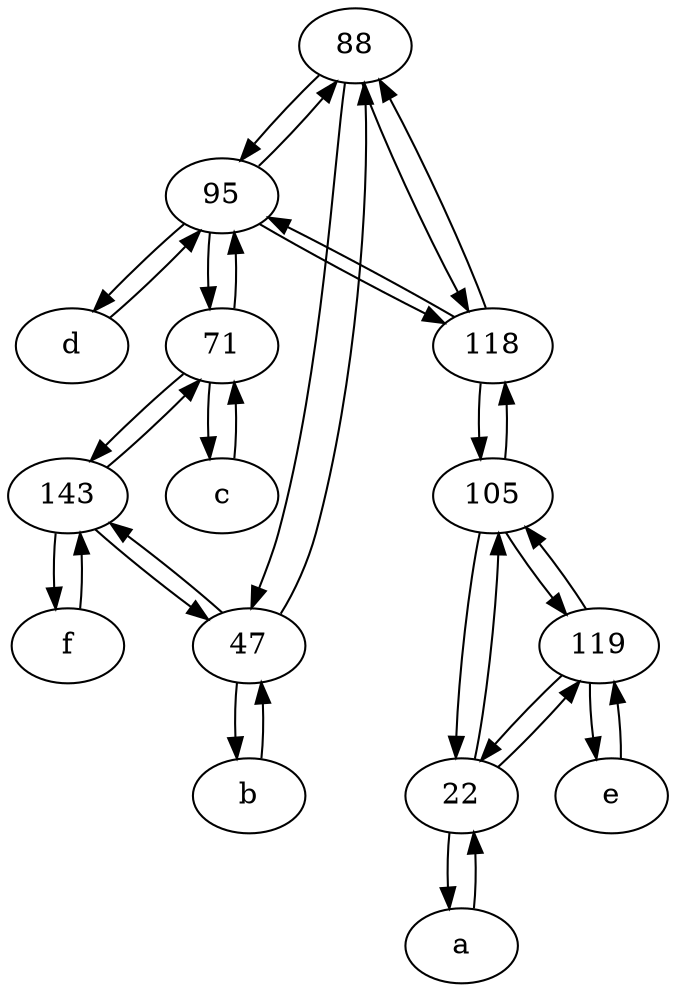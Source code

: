 digraph  {
	88;
	119;
	22;
	b [pos="50,20!"];
	d [pos="20,30!"];
	95;
	a [pos="40,10!"];
	105;
	47;
	71;
	c [pos="20,10!"];
	e [pos="30,50!"];
	f [pos="15,45!"];
	143;
	118;
	a -> 22;
	95 -> d;
	71 -> c;
	118 -> 105;
	71 -> 143;
	119 -> 105;
	47 -> b;
	22 -> a;
	47 -> 88;
	22 -> 119;
	105 -> 118;
	47 -> 143;
	105 -> 119;
	88 -> 95;
	88 -> 47;
	d -> 95;
	e -> 119;
	b -> 47;
	71 -> 95;
	143 -> f;
	105 -> 22;
	95 -> 118;
	143 -> 47;
	118 -> 95;
	118 -> 88;
	22 -> 105;
	119 -> e;
	f -> 143;
	119 -> 22;
	c -> 71;
	88 -> 118;
	95 -> 88;
	143 -> 71;
	95 -> 71;

	}